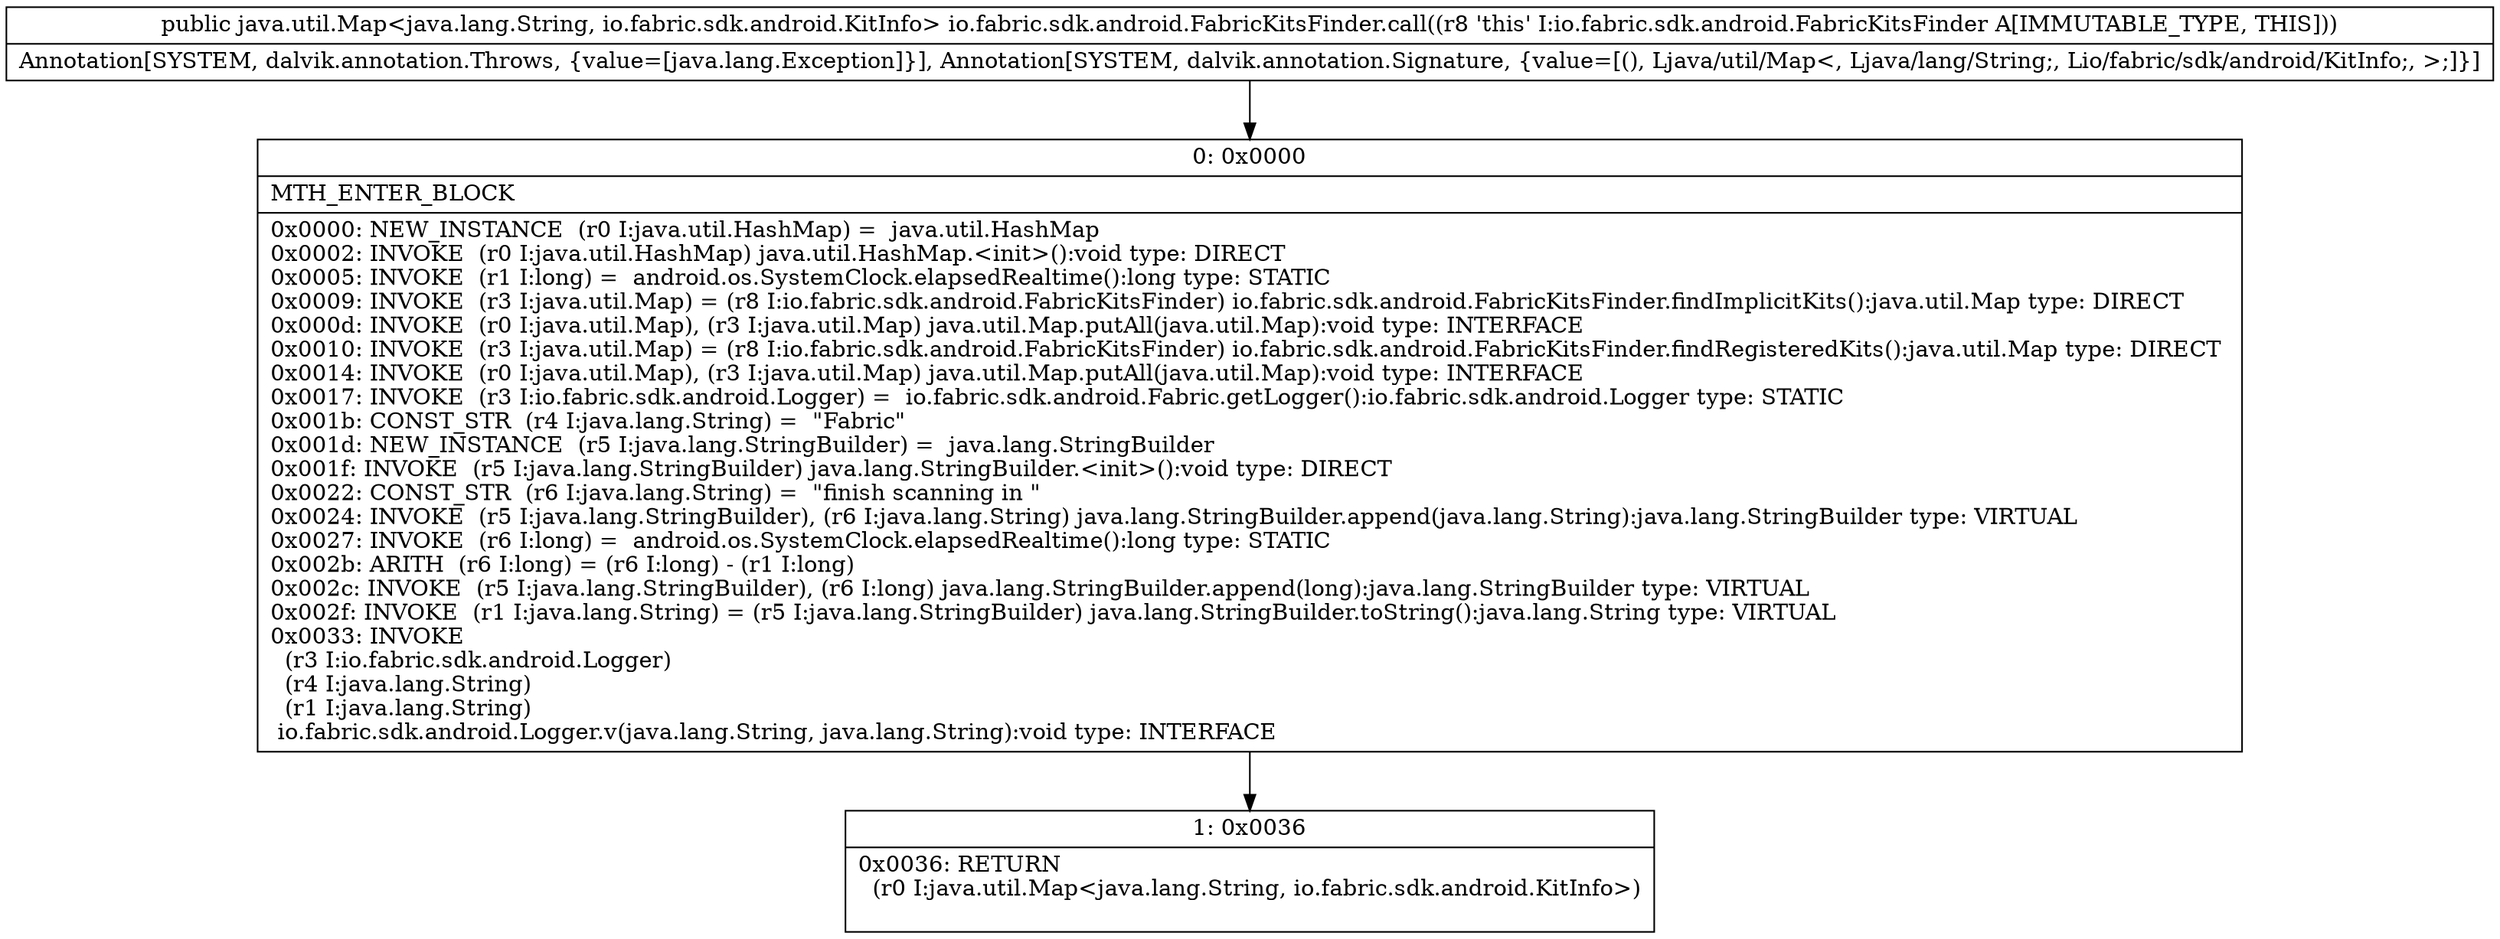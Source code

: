 digraph "CFG forio.fabric.sdk.android.FabricKitsFinder.call()Ljava\/util\/Map;" {
Node_0 [shape=record,label="{0\:\ 0x0000|MTH_ENTER_BLOCK\l|0x0000: NEW_INSTANCE  (r0 I:java.util.HashMap) =  java.util.HashMap \l0x0002: INVOKE  (r0 I:java.util.HashMap) java.util.HashMap.\<init\>():void type: DIRECT \l0x0005: INVOKE  (r1 I:long) =  android.os.SystemClock.elapsedRealtime():long type: STATIC \l0x0009: INVOKE  (r3 I:java.util.Map) = (r8 I:io.fabric.sdk.android.FabricKitsFinder) io.fabric.sdk.android.FabricKitsFinder.findImplicitKits():java.util.Map type: DIRECT \l0x000d: INVOKE  (r0 I:java.util.Map), (r3 I:java.util.Map) java.util.Map.putAll(java.util.Map):void type: INTERFACE \l0x0010: INVOKE  (r3 I:java.util.Map) = (r8 I:io.fabric.sdk.android.FabricKitsFinder) io.fabric.sdk.android.FabricKitsFinder.findRegisteredKits():java.util.Map type: DIRECT \l0x0014: INVOKE  (r0 I:java.util.Map), (r3 I:java.util.Map) java.util.Map.putAll(java.util.Map):void type: INTERFACE \l0x0017: INVOKE  (r3 I:io.fabric.sdk.android.Logger) =  io.fabric.sdk.android.Fabric.getLogger():io.fabric.sdk.android.Logger type: STATIC \l0x001b: CONST_STR  (r4 I:java.lang.String) =  \"Fabric\" \l0x001d: NEW_INSTANCE  (r5 I:java.lang.StringBuilder) =  java.lang.StringBuilder \l0x001f: INVOKE  (r5 I:java.lang.StringBuilder) java.lang.StringBuilder.\<init\>():void type: DIRECT \l0x0022: CONST_STR  (r6 I:java.lang.String) =  \"finish scanning in \" \l0x0024: INVOKE  (r5 I:java.lang.StringBuilder), (r6 I:java.lang.String) java.lang.StringBuilder.append(java.lang.String):java.lang.StringBuilder type: VIRTUAL \l0x0027: INVOKE  (r6 I:long) =  android.os.SystemClock.elapsedRealtime():long type: STATIC \l0x002b: ARITH  (r6 I:long) = (r6 I:long) \- (r1 I:long) \l0x002c: INVOKE  (r5 I:java.lang.StringBuilder), (r6 I:long) java.lang.StringBuilder.append(long):java.lang.StringBuilder type: VIRTUAL \l0x002f: INVOKE  (r1 I:java.lang.String) = (r5 I:java.lang.StringBuilder) java.lang.StringBuilder.toString():java.lang.String type: VIRTUAL \l0x0033: INVOKE  \l  (r3 I:io.fabric.sdk.android.Logger)\l  (r4 I:java.lang.String)\l  (r1 I:java.lang.String)\l io.fabric.sdk.android.Logger.v(java.lang.String, java.lang.String):void type: INTERFACE \l}"];
Node_1 [shape=record,label="{1\:\ 0x0036|0x0036: RETURN  \l  (r0 I:java.util.Map\<java.lang.String, io.fabric.sdk.android.KitInfo\>)\l \l}"];
MethodNode[shape=record,label="{public java.util.Map\<java.lang.String, io.fabric.sdk.android.KitInfo\> io.fabric.sdk.android.FabricKitsFinder.call((r8 'this' I:io.fabric.sdk.android.FabricKitsFinder A[IMMUTABLE_TYPE, THIS]))  | Annotation[SYSTEM, dalvik.annotation.Throws, \{value=[java.lang.Exception]\}], Annotation[SYSTEM, dalvik.annotation.Signature, \{value=[(), Ljava\/util\/Map\<, Ljava\/lang\/String;, Lio\/fabric\/sdk\/android\/KitInfo;, \>;]\}]\l}"];
MethodNode -> Node_0;
Node_0 -> Node_1;
}

